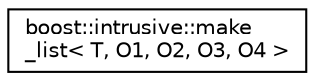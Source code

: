 digraph "Graphical Class Hierarchy"
{
  edge [fontname="Helvetica",fontsize="10",labelfontname="Helvetica",labelfontsize="10"];
  node [fontname="Helvetica",fontsize="10",shape=record];
  rankdir="LR";
  Node0 [label="boost::intrusive::make\l_list\< T, O1, O2, O3, O4 \>",height=0.2,width=0.4,color="black", fillcolor="white", style="filled",URL="$structboost_1_1intrusive_1_1make__list.html"];
}
